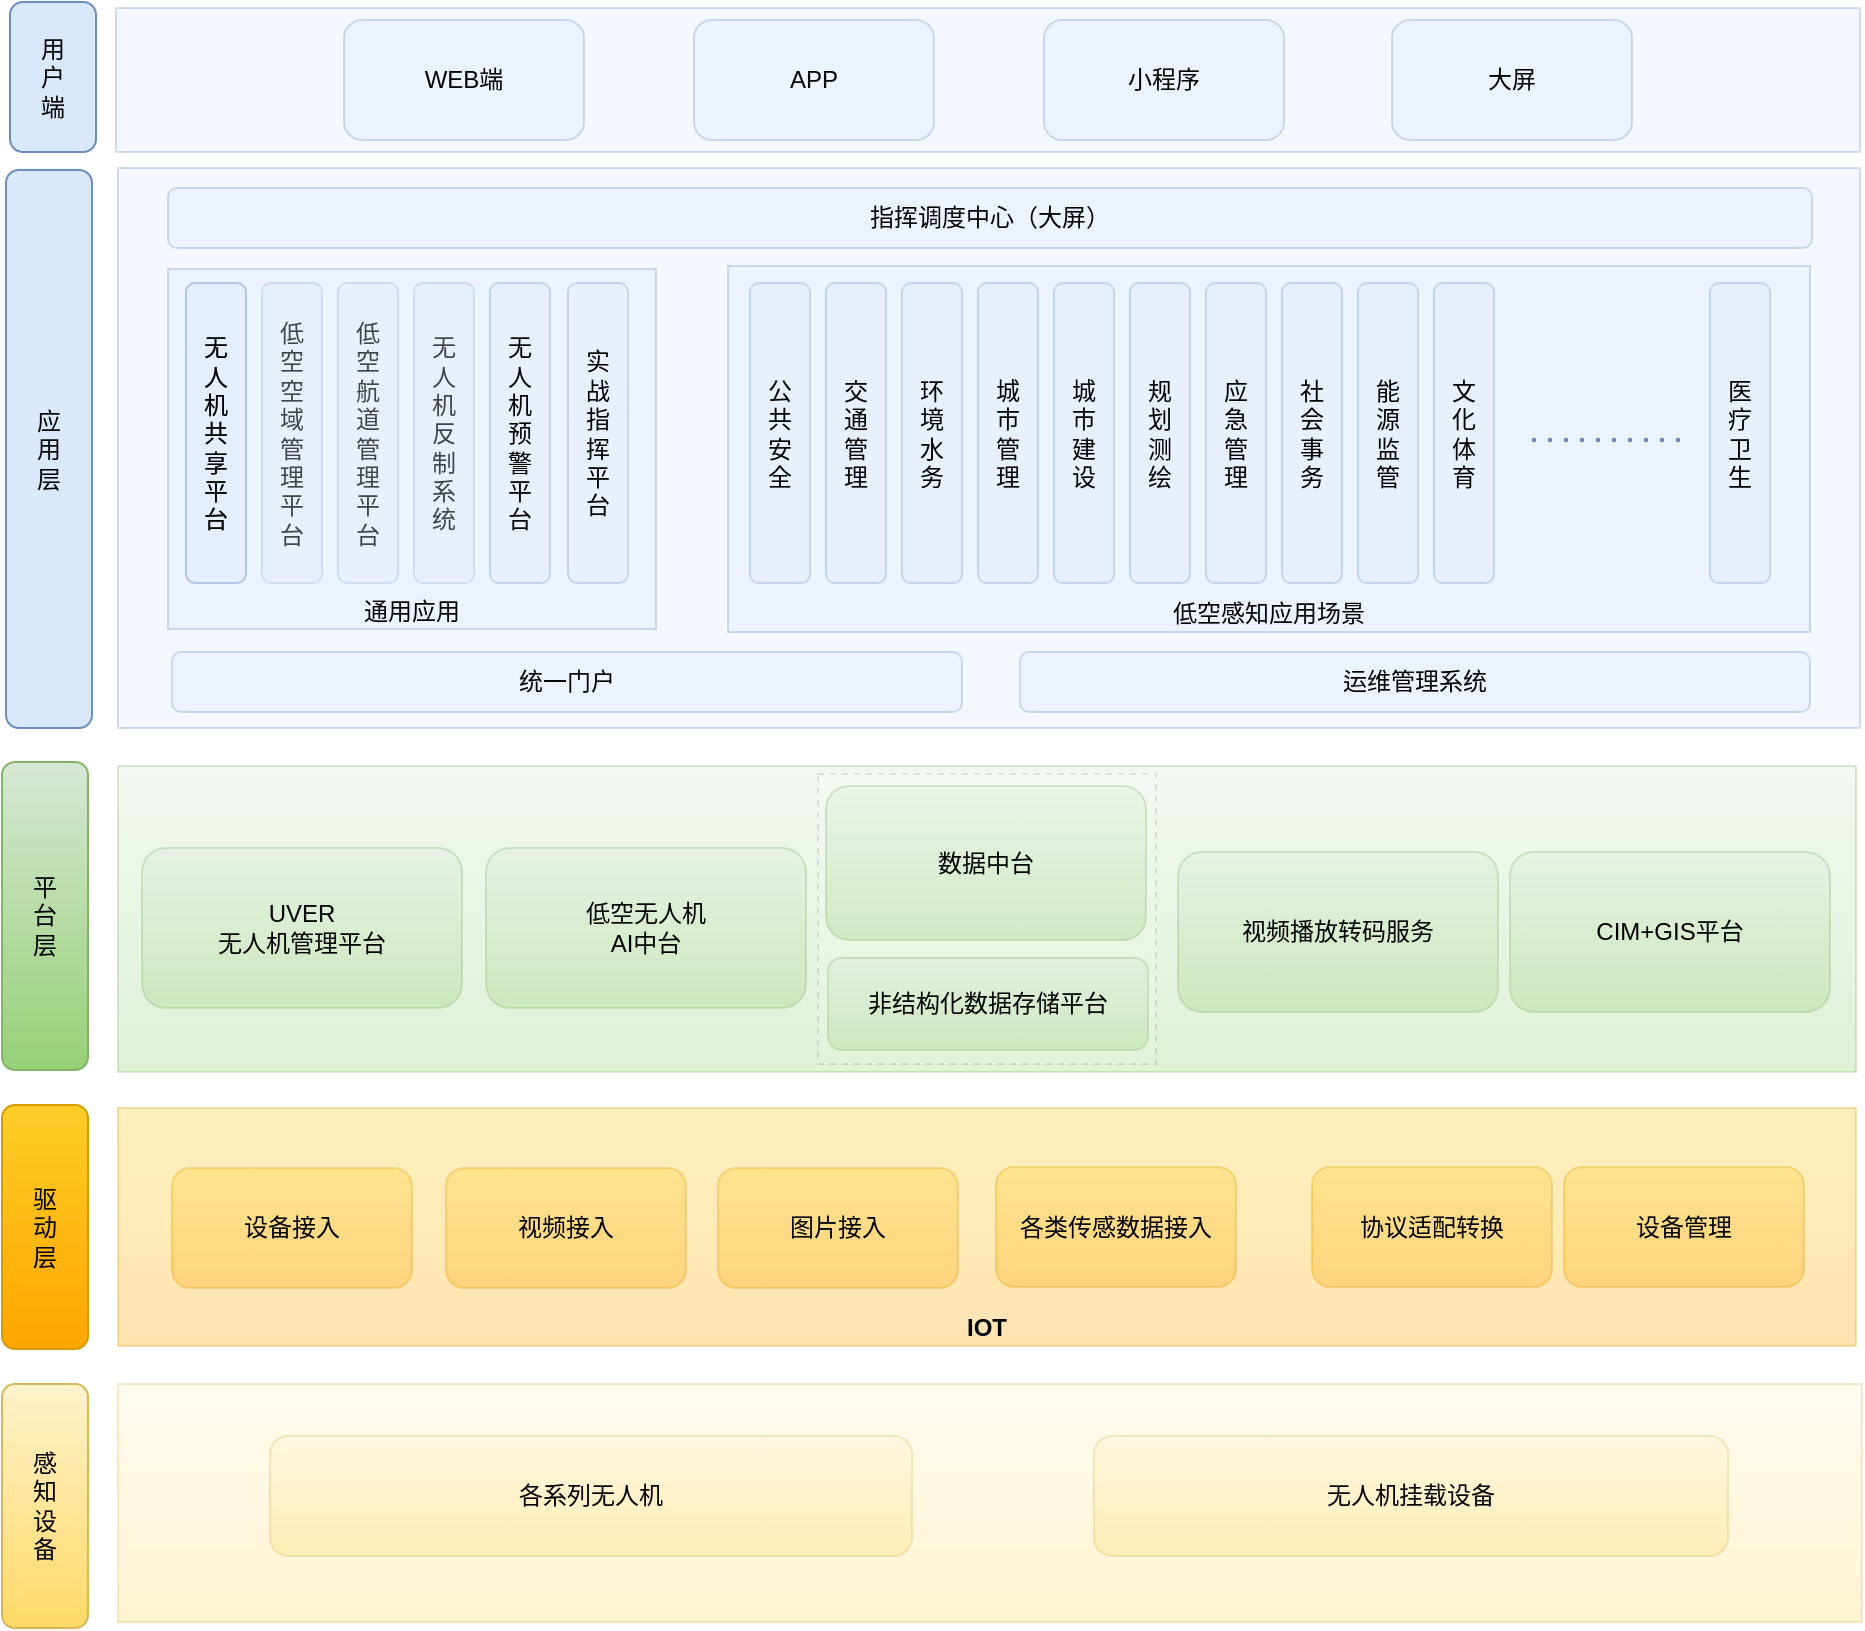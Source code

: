 <mxfile version="21.4.0" type="github">
  <diagram name="第 1 页" id="xIxhzjUZgAmlJQ-Zlbee">
    <mxGraphModel dx="2605" dy="1496" grid="0" gridSize="10" guides="1" tooltips="1" connect="1" arrows="1" fold="1" page="0" pageScale="1" pageWidth="827" pageHeight="1169" math="0" shadow="0">
      <root>
        <mxCell id="0" />
        <mxCell id="1" parent="0" />
        <mxCell id="WDeUEpoGClxjb2tYxeoV-1" value="" style="rounded=0;whiteSpace=wrap;html=1;verticalAlign=bottom;opacity=30;fillColor=#d5e8d4;gradientColor=#97d077;strokeColor=#82b366;" vertex="1" parent="1">
          <mxGeometry x="-125" y="161" width="869" height="153" as="geometry" />
        </mxCell>
        <mxCell id="WDeUEpoGClxjb2tYxeoV-2" value="感&lt;br&gt;知&lt;br&gt;设&lt;br&gt;备" style="rounded=1;whiteSpace=wrap;html=1;fillColor=#fff2cc;strokeColor=#d6b656;gradientColor=#ffd966;" vertex="1" parent="1">
          <mxGeometry x="-183" y="470" width="43" height="122" as="geometry" />
        </mxCell>
        <mxCell id="WDeUEpoGClxjb2tYxeoV-3" value="" style="rounded=0;whiteSpace=wrap;html=1;glass=0;opacity=30;fillColor=#fff2cc;strokeColor=#d6b656;gradientColor=#ffd966;" vertex="1" parent="1">
          <mxGeometry x="-125" y="470" width="872" height="119" as="geometry" />
        </mxCell>
        <mxCell id="WDeUEpoGClxjb2tYxeoV-4" value="驱&lt;br&gt;动&lt;br&gt;层" style="rounded=1;whiteSpace=wrap;html=1;fillColor=#ffcd28;strokeColor=#d79b00;gradientColor=#ffa500;" vertex="1" parent="1">
          <mxGeometry x="-183" y="330.5" width="43" height="122" as="geometry" />
        </mxCell>
        <mxCell id="WDeUEpoGClxjb2tYxeoV-5" value="各系列无人机" style="rounded=1;whiteSpace=wrap;html=1;opacity=30;fillColor=#fff2cc;strokeColor=#d6b656;gradientColor=#ffd966;" vertex="1" parent="1">
          <mxGeometry x="-49" y="496" width="321" height="60" as="geometry" />
        </mxCell>
        <mxCell id="WDeUEpoGClxjb2tYxeoV-6" value="无人机挂载设备" style="rounded=1;whiteSpace=wrap;html=1;opacity=30;fillColor=#fff2cc;strokeColor=#d6b656;gradientColor=#ffd966;" vertex="1" parent="1">
          <mxGeometry x="363" y="496" width="317" height="60" as="geometry" />
        </mxCell>
        <mxCell id="WDeUEpoGClxjb2tYxeoV-7" value="&lt;b&gt;IOT&lt;/b&gt;" style="rounded=0;whiteSpace=wrap;html=1;verticalAlign=bottom;opacity=30;fillColor=#ffcd28;gradientColor=#ffa500;strokeColor=#d79b00;" vertex="1" parent="1">
          <mxGeometry x="-125" y="332" width="869" height="119" as="geometry" />
        </mxCell>
        <mxCell id="WDeUEpoGClxjb2tYxeoV-8" value="平&lt;br&gt;台&lt;br&gt;层" style="rounded=1;whiteSpace=wrap;html=1;fillColor=#d5e8d4;strokeColor=#82b366;gradientColor=#97d077;" vertex="1" parent="1">
          <mxGeometry x="-183" y="159" width="43" height="154" as="geometry" />
        </mxCell>
        <mxCell id="WDeUEpoGClxjb2tYxeoV-9" value="设备接入" style="rounded=1;whiteSpace=wrap;html=1;opacity=30;fillColor=#ffcd28;gradientColor=#ffa500;strokeColor=#d79b00;" vertex="1" parent="1">
          <mxGeometry x="-98" y="362" width="120" height="60" as="geometry" />
        </mxCell>
        <mxCell id="WDeUEpoGClxjb2tYxeoV-10" value="协议适配转换" style="rounded=1;whiteSpace=wrap;html=1;opacity=30;fillColor=#ffcd28;gradientColor=#ffa500;strokeColor=#d79b00;" vertex="1" parent="1">
          <mxGeometry x="472" y="361.5" width="120" height="60" as="geometry" />
        </mxCell>
        <mxCell id="WDeUEpoGClxjb2tYxeoV-11" value="视频接入" style="rounded=1;whiteSpace=wrap;html=1;opacity=30;fillColor=#ffcd28;gradientColor=#ffa500;strokeColor=#d79b00;" vertex="1" parent="1">
          <mxGeometry x="39" y="362" width="120" height="60" as="geometry" />
        </mxCell>
        <mxCell id="WDeUEpoGClxjb2tYxeoV-12" value="各类传感数据接入" style="rounded=1;whiteSpace=wrap;html=1;opacity=30;fillColor=#ffcd28;gradientColor=#ffa500;strokeColor=#d79b00;" vertex="1" parent="1">
          <mxGeometry x="314" y="361.5" width="120" height="60" as="geometry" />
        </mxCell>
        <mxCell id="WDeUEpoGClxjb2tYxeoV-13" value="图片接入" style="rounded=1;whiteSpace=wrap;html=1;opacity=30;fillColor=#ffcd28;gradientColor=#ffa500;strokeColor=#d79b00;" vertex="1" parent="1">
          <mxGeometry x="175" y="362" width="120" height="60" as="geometry" />
        </mxCell>
        <mxCell id="WDeUEpoGClxjb2tYxeoV-14" value="设备管理" style="rounded=1;whiteSpace=wrap;html=1;opacity=30;fillColor=#ffcd28;gradientColor=#ffa500;strokeColor=#d79b00;" vertex="1" parent="1">
          <mxGeometry x="598" y="361.5" width="120" height="60" as="geometry" />
        </mxCell>
        <mxCell id="WDeUEpoGClxjb2tYxeoV-16" value="UVER&lt;br&gt;无人机管理平台" style="rounded=1;whiteSpace=wrap;html=1;opacity=30;fillColor=#d5e8d4;gradientColor=#97d077;strokeColor=#82b366;" vertex="1" parent="1">
          <mxGeometry x="-113" y="202" width="160" height="80" as="geometry" />
        </mxCell>
        <mxCell id="WDeUEpoGClxjb2tYxeoV-17" value="应&lt;br&gt;用&lt;br&gt;层" style="rounded=1;whiteSpace=wrap;html=1;fillColor=#dae8fc;strokeColor=#6c8ebf;" vertex="1" parent="1">
          <mxGeometry x="-181" y="-137" width="43" height="279" as="geometry" />
        </mxCell>
        <mxCell id="WDeUEpoGClxjb2tYxeoV-18" value="" style="rounded=0;whiteSpace=wrap;html=1;verticalAlign=bottom;opacity=30;fillColor=#dae8fc;strokeColor=#6c8ebf;" vertex="1" parent="1">
          <mxGeometry x="-125" y="-138" width="871" height="280" as="geometry" />
        </mxCell>
        <mxCell id="WDeUEpoGClxjb2tYxeoV-19" value="统一门户" style="rounded=1;whiteSpace=wrap;html=1;opacity=30;fillColor=#dae8fc;strokeColor=#6c8ebf;" vertex="1" parent="1">
          <mxGeometry x="-98" y="104" width="395" height="30" as="geometry" />
        </mxCell>
        <mxCell id="WDeUEpoGClxjb2tYxeoV-20" value="运维管理系统" style="rounded=1;whiteSpace=wrap;html=1;opacity=30;fillColor=#dae8fc;strokeColor=#6c8ebf;" vertex="1" parent="1">
          <mxGeometry x="326" y="104" width="395" height="30" as="geometry" />
        </mxCell>
        <mxCell id="WDeUEpoGClxjb2tYxeoV-21" value="无&lt;br&gt;人&lt;br&gt;机&lt;br&gt;共&lt;br&gt;享&lt;br&gt;平&lt;br&gt;台" style="rounded=1;whiteSpace=wrap;html=1;opacity=30;fillColor=#dae8fc;strokeColor=#6c8ebf;" vertex="1" parent="1">
          <mxGeometry x="-91" y="-80.5" width="30" height="150" as="geometry" />
        </mxCell>
        <mxCell id="WDeUEpoGClxjb2tYxeoV-22" value="低&lt;br&gt;空&lt;br&gt;空&lt;br&gt;域&lt;br&gt;管&lt;br&gt;理&lt;br&gt;平&lt;br&gt;台" style="rounded=1;whiteSpace=wrap;html=1;opacity=30;fillColor=#dae8fc;strokeColor=#6c8ebf;" vertex="1" parent="1">
          <mxGeometry x="-53" y="-80.5" width="30" height="150" as="geometry" />
        </mxCell>
        <mxCell id="WDeUEpoGClxjb2tYxeoV-23" value="低&lt;br&gt;空&lt;br&gt;航&lt;br&gt;道&lt;br&gt;管&lt;br&gt;理&lt;br&gt;平&lt;br&gt;台" style="rounded=1;whiteSpace=wrap;html=1;opacity=30;fillColor=#dae8fc;strokeColor=#6c8ebf;" vertex="1" parent="1">
          <mxGeometry x="-15" y="-80.5" width="30" height="150" as="geometry" />
        </mxCell>
        <mxCell id="WDeUEpoGClxjb2tYxeoV-24" value="无&lt;br&gt;人&lt;br&gt;机&lt;br&gt;反&lt;br&gt;制&lt;br&gt;系&lt;br&gt;统" style="rounded=1;whiteSpace=wrap;html=1;opacity=30;fillColor=#dae8fc;strokeColor=#6c8ebf;" vertex="1" parent="1">
          <mxGeometry x="23" y="-80.5" width="30" height="150" as="geometry" />
        </mxCell>
        <mxCell id="WDeUEpoGClxjb2tYxeoV-25" value="低空无人机&lt;br&gt;AI中台" style="rounded=1;whiteSpace=wrap;html=1;opacity=30;fillColor=#d5e8d4;gradientColor=#97d077;strokeColor=#82b366;" vertex="1" parent="1">
          <mxGeometry x="59" y="202" width="160" height="80" as="geometry" />
        </mxCell>
        <mxCell id="WDeUEpoGClxjb2tYxeoV-27" value="CIM+GIS平台" style="rounded=1;whiteSpace=wrap;html=1;opacity=30;fillColor=#d5e8d4;gradientColor=#97d077;strokeColor=#82b366;" vertex="1" parent="1">
          <mxGeometry x="571" y="204" width="160" height="80" as="geometry" />
        </mxCell>
        <mxCell id="WDeUEpoGClxjb2tYxeoV-28" value="指挥调度中心（大屏）" style="rounded=1;whiteSpace=wrap;html=1;opacity=30;fillColor=#dae8fc;strokeColor=#6c8ebf;" vertex="1" parent="1">
          <mxGeometry x="-100" y="-128" width="822" height="30" as="geometry" />
        </mxCell>
        <mxCell id="WDeUEpoGClxjb2tYxeoV-29" value="用&lt;br&gt;户&lt;br&gt;端" style="rounded=1;whiteSpace=wrap;html=1;fillColor=#dae8fc;strokeColor=#6c8ebf;" vertex="1" parent="1">
          <mxGeometry x="-179" y="-221" width="43" height="75" as="geometry" />
        </mxCell>
        <mxCell id="WDeUEpoGClxjb2tYxeoV-52" value="" style="whiteSpace=wrap;html=1;dashed=1;opacity=10;" vertex="1" parent="1">
          <mxGeometry x="225" y="165" width="169" height="145" as="geometry" />
        </mxCell>
        <mxCell id="WDeUEpoGClxjb2tYxeoV-30" value="" style="rounded=0;whiteSpace=wrap;html=1;glass=0;opacity=30;fillColor=#dae8fc;strokeColor=#6c8ebf;" vertex="1" parent="1">
          <mxGeometry x="-126" y="-218" width="872" height="72" as="geometry" />
        </mxCell>
        <mxCell id="WDeUEpoGClxjb2tYxeoV-31" value="通用应用" style="rounded=0;whiteSpace=wrap;html=1;opacity=30;verticalAlign=bottom;fillColor=#dae8fc;strokeColor=#6c8ebf;" vertex="1" parent="1">
          <mxGeometry x="-100" y="-87.5" width="244" height="180" as="geometry" />
        </mxCell>
        <mxCell id="WDeUEpoGClxjb2tYxeoV-32" value="WEB端" style="rounded=1;whiteSpace=wrap;html=1;opacity=30;fillColor=#dae8fc;strokeColor=#6c8ebf;" vertex="1" parent="1">
          <mxGeometry x="-12" y="-212" width="120" height="60" as="geometry" />
        </mxCell>
        <mxCell id="WDeUEpoGClxjb2tYxeoV-33" value="APP" style="rounded=1;whiteSpace=wrap;html=1;opacity=30;fillColor=#dae8fc;strokeColor=#6c8ebf;" vertex="1" parent="1">
          <mxGeometry x="163" y="-212" width="120" height="60" as="geometry" />
        </mxCell>
        <mxCell id="WDeUEpoGClxjb2tYxeoV-34" value="小程序" style="rounded=1;whiteSpace=wrap;html=1;opacity=30;fillColor=#dae8fc;strokeColor=#6c8ebf;" vertex="1" parent="1">
          <mxGeometry x="338" y="-212" width="120" height="60" as="geometry" />
        </mxCell>
        <mxCell id="WDeUEpoGClxjb2tYxeoV-35" value="大屏" style="rounded=1;whiteSpace=wrap;html=1;opacity=30;fillColor=#dae8fc;strokeColor=#6c8ebf;" vertex="1" parent="1">
          <mxGeometry x="512" y="-212" width="120" height="60" as="geometry" />
        </mxCell>
        <mxCell id="WDeUEpoGClxjb2tYxeoV-36" value="无&lt;br&gt;人&lt;br&gt;机&lt;br&gt;预&lt;br&gt;警&lt;br&gt;平&lt;br&gt;台" style="rounded=1;whiteSpace=wrap;html=1;opacity=30;fillColor=#dae8fc;strokeColor=#6c8ebf;" vertex="1" parent="1">
          <mxGeometry x="61" y="-80.5" width="30" height="150" as="geometry" />
        </mxCell>
        <mxCell id="WDeUEpoGClxjb2tYxeoV-37" value="低空感知应用场景" style="rounded=0;whiteSpace=wrap;html=1;opacity=30;verticalAlign=bottom;fillColor=#dae8fc;strokeColor=#6c8ebf;" vertex="1" parent="1">
          <mxGeometry x="180" y="-89" width="541" height="183" as="geometry" />
        </mxCell>
        <mxCell id="WDeUEpoGClxjb2tYxeoV-38" value="无&lt;br&gt;人&lt;br&gt;机&lt;br&gt;共&lt;br&gt;享&lt;br&gt;平&lt;br&gt;台" style="rounded=1;whiteSpace=wrap;html=1;opacity=30;fillColor=#dae8fc;strokeColor=#6c8ebf;" vertex="1" parent="1">
          <mxGeometry x="-91" y="-80.5" width="30" height="150" as="geometry" />
        </mxCell>
        <mxCell id="WDeUEpoGClxjb2tYxeoV-39" value="交&lt;br&gt;通&lt;br&gt;管&lt;br&gt;理" style="rounded=1;whiteSpace=wrap;html=1;opacity=30;fillColor=#dae8fc;strokeColor=#6c8ebf;" vertex="1" parent="1">
          <mxGeometry x="229" y="-80.5" width="30" height="150" as="geometry" />
        </mxCell>
        <mxCell id="WDeUEpoGClxjb2tYxeoV-40" value="环&lt;br&gt;境&lt;br&gt;水&lt;br&gt;务" style="rounded=1;whiteSpace=wrap;html=1;opacity=30;fillColor=#dae8fc;strokeColor=#6c8ebf;" vertex="1" parent="1">
          <mxGeometry x="267" y="-80.5" width="30" height="150" as="geometry" />
        </mxCell>
        <mxCell id="WDeUEpoGClxjb2tYxeoV-41" value="城&lt;br&gt;市&lt;br&gt;管&lt;br&gt;理" style="rounded=1;whiteSpace=wrap;html=1;opacity=30;fillColor=#dae8fc;strokeColor=#6c8ebf;" vertex="1" parent="1">
          <mxGeometry x="305" y="-80.5" width="30" height="150" as="geometry" />
        </mxCell>
        <mxCell id="WDeUEpoGClxjb2tYxeoV-42" value="城&lt;br&gt;市&lt;br&gt;建&lt;br&gt;设" style="rounded=1;whiteSpace=wrap;html=1;opacity=30;fillColor=#dae8fc;strokeColor=#6c8ebf;" vertex="1" parent="1">
          <mxGeometry x="343" y="-80.5" width="30" height="150" as="geometry" />
        </mxCell>
        <mxCell id="WDeUEpoGClxjb2tYxeoV-44" value="应&lt;br&gt;急&lt;br&gt;管&lt;br&gt;理" style="rounded=1;whiteSpace=wrap;html=1;opacity=30;fillColor=#dae8fc;strokeColor=#6c8ebf;" vertex="1" parent="1">
          <mxGeometry x="419" y="-80.5" width="30" height="150" as="geometry" />
        </mxCell>
        <mxCell id="WDeUEpoGClxjb2tYxeoV-45" value="社&lt;br&gt;会&lt;br&gt;事&lt;br&gt;务" style="rounded=1;whiteSpace=wrap;html=1;opacity=30;fillColor=#dae8fc;strokeColor=#6c8ebf;" vertex="1" parent="1">
          <mxGeometry x="457" y="-80.5" width="30" height="150" as="geometry" />
        </mxCell>
        <mxCell id="WDeUEpoGClxjb2tYxeoV-46" value="能&lt;br&gt;源&lt;br&gt;监&lt;br&gt;管" style="rounded=1;whiteSpace=wrap;html=1;opacity=30;fillColor=#dae8fc;strokeColor=#6c8ebf;" vertex="1" parent="1">
          <mxGeometry x="495" y="-80.5" width="30" height="150" as="geometry" />
        </mxCell>
        <mxCell id="WDeUEpoGClxjb2tYxeoV-47" value="文&lt;br&gt;化&lt;br&gt;体&lt;br&gt;育" style="rounded=1;whiteSpace=wrap;html=1;opacity=30;fillColor=#dae8fc;strokeColor=#6c8ebf;" vertex="1" parent="1">
          <mxGeometry x="533" y="-80.5" width="30" height="150" as="geometry" />
        </mxCell>
        <mxCell id="WDeUEpoGClxjb2tYxeoV-48" value="规&lt;br&gt;划&lt;br&gt;测&lt;br&gt;绘" style="rounded=1;whiteSpace=wrap;html=1;opacity=30;fillColor=#dae8fc;strokeColor=#6c8ebf;" vertex="1" parent="1">
          <mxGeometry x="381" y="-80.5" width="30" height="150" as="geometry" />
        </mxCell>
        <mxCell id="WDeUEpoGClxjb2tYxeoV-49" value="医&lt;br&gt;疗&lt;br&gt;卫&lt;br&gt;生" style="rounded=1;whiteSpace=wrap;html=1;opacity=30;fillColor=#dae8fc;strokeColor=#6c8ebf;" vertex="1" parent="1">
          <mxGeometry x="671" y="-80.5" width="30" height="150" as="geometry" />
        </mxCell>
        <mxCell id="WDeUEpoGClxjb2tYxeoV-50" value="" style="endArrow=none;dashed=1;html=1;dashPattern=1 3;strokeWidth=2;rounded=0;fillColor=#dae8fc;strokeColor=#6c8ebf;" edge="1" parent="1">
          <mxGeometry width="50" height="50" relative="1" as="geometry">
            <mxPoint x="582" y="-2" as="sourcePoint" />
            <mxPoint x="656" y="-2" as="targetPoint" />
          </mxGeometry>
        </mxCell>
        <mxCell id="WDeUEpoGClxjb2tYxeoV-51" value="视频播放转码服务" style="rounded=1;whiteSpace=wrap;html=1;opacity=30;fillColor=#d5e8d4;gradientColor=#97d077;strokeColor=#82b366;" vertex="1" parent="1">
          <mxGeometry x="405" y="204" width="160" height="80" as="geometry" />
        </mxCell>
        <mxCell id="WDeUEpoGClxjb2tYxeoV-53" value="非结构化数据存储平台" style="rounded=1;whiteSpace=wrap;html=1;opacity=30;fillColor=#d5e8d4;gradientColor=#97d077;strokeColor=#82b366;" vertex="1" parent="1">
          <mxGeometry x="230" y="257" width="160" height="46" as="geometry" />
        </mxCell>
        <mxCell id="WDeUEpoGClxjb2tYxeoV-54" value="数据中台" style="rounded=1;whiteSpace=wrap;html=1;opacity=30;fillColor=#d5e8d4;gradientColor=#97d077;strokeColor=#82b366;" vertex="1" parent="1">
          <mxGeometry x="229" y="171" width="160" height="77" as="geometry" />
        </mxCell>
        <mxCell id="WDeUEpoGClxjb2tYxeoV-58" value="公&lt;br&gt;共&lt;br&gt;安&lt;br&gt;全" style="rounded=1;whiteSpace=wrap;html=1;opacity=30;fillColor=#dae8fc;strokeColor=#6c8ebf;" vertex="1" parent="1">
          <mxGeometry x="191" y="-80.5" width="30" height="150" as="geometry" />
        </mxCell>
        <mxCell id="WDeUEpoGClxjb2tYxeoV-59" value="实&lt;br&gt;战&lt;br&gt;指&lt;br&gt;挥&lt;br&gt;平&lt;br&gt;台" style="rounded=1;whiteSpace=wrap;html=1;opacity=30;fillColor=#dae8fc;strokeColor=#6c8ebf;" vertex="1" parent="1">
          <mxGeometry x="100" y="-80.5" width="30" height="150" as="geometry" />
        </mxCell>
      </root>
    </mxGraphModel>
  </diagram>
</mxfile>
